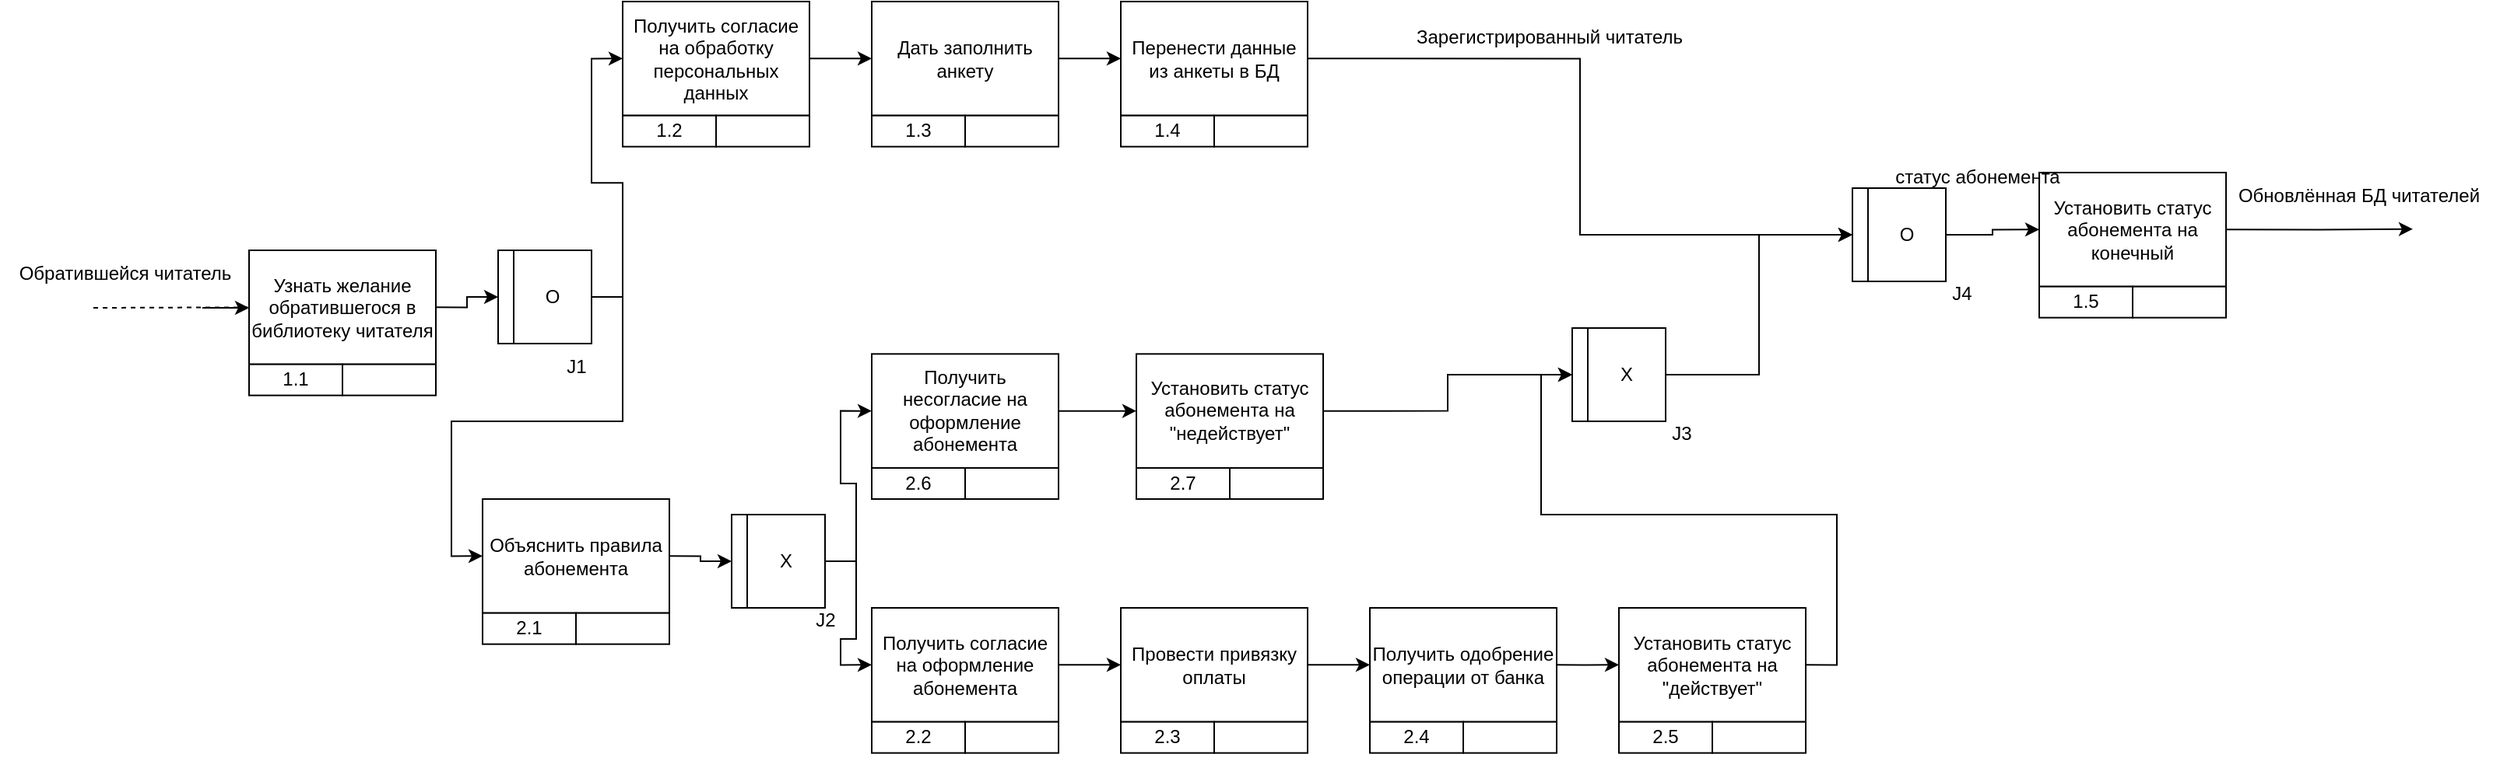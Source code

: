 <mxfile version="26.2.14" pages="3">
  <diagram name="Страница — 1" id="xlvwA93jQoa8K0YEAdi-">
    <mxGraphModel dx="1565" dy="851" grid="1" gridSize="10" guides="1" tooltips="1" connect="1" arrows="1" fold="1" page="1" pageScale="1" pageWidth="827" pageHeight="1169" math="0" shadow="0">
      <root>
        <mxCell id="0" />
        <mxCell id="1" parent="0" />
        <mxCell id="9Vyv9m5DVYpy0caErpfi-8" value="" style="group" parent="1" vertex="1" connectable="0">
          <mxGeometry x="560" y="40" width="120" height="93.33" as="geometry" />
        </mxCell>
        <mxCell id="9Vyv9m5DVYpy0caErpfi-2" value="Дать за&lt;span style=&quot;background-color: initial;&quot;&gt;полнить анкету&lt;/span&gt;" style="rounded=0;whiteSpace=wrap;html=1;" parent="9Vyv9m5DVYpy0caErpfi-8" vertex="1">
          <mxGeometry width="120" height="73.333" as="geometry" />
        </mxCell>
        <mxCell id="9Vyv9m5DVYpy0caErpfi-4" value="1.3" style="rounded=0;whiteSpace=wrap;html=1;" parent="9Vyv9m5DVYpy0caErpfi-8" vertex="1">
          <mxGeometry y="73.33" width="60" height="20" as="geometry" />
        </mxCell>
        <mxCell id="9Vyv9m5DVYpy0caErpfi-5" value="" style="rounded=0;whiteSpace=wrap;html=1;" parent="9Vyv9m5DVYpy0caErpfi-8" vertex="1">
          <mxGeometry x="60" y="73.33" width="60" height="20" as="geometry" />
        </mxCell>
        <mxCell id="9Vyv9m5DVYpy0caErpfi-7" style="edgeStyle=orthogonalEdgeStyle;rounded=0;orthogonalLoop=1;jettySize=auto;html=1;exitX=0.5;exitY=1;exitDx=0;exitDy=0;" parent="9Vyv9m5DVYpy0caErpfi-8" source="9Vyv9m5DVYpy0caErpfi-5" target="9Vyv9m5DVYpy0caErpfi-5" edge="1">
          <mxGeometry relative="1" as="geometry" />
        </mxCell>
        <mxCell id="9Vyv9m5DVYpy0caErpfi-9" value="" style="group" parent="1" vertex="1" connectable="0">
          <mxGeometry x="720" y="40" width="120" height="93.33" as="geometry" />
        </mxCell>
        <mxCell id="9Vyv9m5DVYpy0caErpfi-10" value="Перенести данные из анкеты в БД" style="rounded=0;whiteSpace=wrap;html=1;" parent="9Vyv9m5DVYpy0caErpfi-9" vertex="1">
          <mxGeometry width="120" height="73.333" as="geometry" />
        </mxCell>
        <mxCell id="9Vyv9m5DVYpy0caErpfi-11" value="1.4" style="rounded=0;whiteSpace=wrap;html=1;" parent="9Vyv9m5DVYpy0caErpfi-9" vertex="1">
          <mxGeometry y="73.33" width="60" height="20" as="geometry" />
        </mxCell>
        <mxCell id="9Vyv9m5DVYpy0caErpfi-12" value="" style="rounded=0;whiteSpace=wrap;html=1;" parent="9Vyv9m5DVYpy0caErpfi-9" vertex="1">
          <mxGeometry x="60" y="73.33" width="60" height="20" as="geometry" />
        </mxCell>
        <mxCell id="9Vyv9m5DVYpy0caErpfi-13" style="edgeStyle=orthogonalEdgeStyle;rounded=0;orthogonalLoop=1;jettySize=auto;html=1;exitX=0.5;exitY=1;exitDx=0;exitDy=0;" parent="9Vyv9m5DVYpy0caErpfi-9" source="9Vyv9m5DVYpy0caErpfi-12" target="9Vyv9m5DVYpy0caErpfi-12" edge="1">
          <mxGeometry relative="1" as="geometry" />
        </mxCell>
        <mxCell id="9Vyv9m5DVYpy0caErpfi-14" value="" style="group" parent="1" vertex="1" connectable="0">
          <mxGeometry x="400" y="40" width="120" height="93.33" as="geometry" />
        </mxCell>
        <mxCell id="9Vyv9m5DVYpy0caErpfi-15" value="Получить согласие на обработку персональных данных" style="rounded=0;whiteSpace=wrap;html=1;" parent="9Vyv9m5DVYpy0caErpfi-14" vertex="1">
          <mxGeometry width="120" height="73.333" as="geometry" />
        </mxCell>
        <mxCell id="9Vyv9m5DVYpy0caErpfi-16" value="1.2" style="rounded=0;whiteSpace=wrap;html=1;" parent="9Vyv9m5DVYpy0caErpfi-14" vertex="1">
          <mxGeometry y="73.33" width="60" height="20" as="geometry" />
        </mxCell>
        <mxCell id="9Vyv9m5DVYpy0caErpfi-17" value="" style="rounded=0;whiteSpace=wrap;html=1;" parent="9Vyv9m5DVYpy0caErpfi-14" vertex="1">
          <mxGeometry x="60" y="73.33" width="60" height="20" as="geometry" />
        </mxCell>
        <mxCell id="9Vyv9m5DVYpy0caErpfi-18" style="edgeStyle=orthogonalEdgeStyle;rounded=0;orthogonalLoop=1;jettySize=auto;html=1;exitX=0.5;exitY=1;exitDx=0;exitDy=0;" parent="9Vyv9m5DVYpy0caErpfi-14" source="9Vyv9m5DVYpy0caErpfi-17" target="9Vyv9m5DVYpy0caErpfi-17" edge="1">
          <mxGeometry relative="1" as="geometry" />
        </mxCell>
        <mxCell id="9Vyv9m5DVYpy0caErpfi-19" value="" style="edgeStyle=orthogonalEdgeStyle;rounded=0;orthogonalLoop=1;jettySize=auto;html=1;entryX=0;entryY=0.5;entryDx=0;entryDy=0;" parent="1" source="9Vyv9m5DVYpy0caErpfi-15" target="9Vyv9m5DVYpy0caErpfi-2" edge="1">
          <mxGeometry relative="1" as="geometry" />
        </mxCell>
        <mxCell id="9Vyv9m5DVYpy0caErpfi-21" style="edgeStyle=orthogonalEdgeStyle;rounded=0;orthogonalLoop=1;jettySize=auto;html=1;exitX=1;exitY=0.5;exitDx=0;exitDy=0;entryX=0;entryY=0.5;entryDx=0;entryDy=0;" parent="1" source="9Vyv9m5DVYpy0caErpfi-2" target="9Vyv9m5DVYpy0caErpfi-10" edge="1">
          <mxGeometry relative="1" as="geometry" />
        </mxCell>
        <mxCell id="9Vyv9m5DVYpy0caErpfi-28" value="" style="group" parent="1" vertex="1" connectable="0">
          <mxGeometry x="310" y="360" width="120" height="93.33" as="geometry" />
        </mxCell>
        <mxCell id="9Vyv9m5DVYpy0caErpfi-29" value="Объяснить правила абонемента" style="rounded=0;whiteSpace=wrap;html=1;" parent="9Vyv9m5DVYpy0caErpfi-28" vertex="1">
          <mxGeometry width="120" height="73.333" as="geometry" />
        </mxCell>
        <mxCell id="9Vyv9m5DVYpy0caErpfi-30" value="2.1" style="rounded=0;whiteSpace=wrap;html=1;" parent="9Vyv9m5DVYpy0caErpfi-28" vertex="1">
          <mxGeometry y="73.33" width="60" height="20" as="geometry" />
        </mxCell>
        <mxCell id="9Vyv9m5DVYpy0caErpfi-31" value="" style="rounded=0;whiteSpace=wrap;html=1;" parent="9Vyv9m5DVYpy0caErpfi-28" vertex="1">
          <mxGeometry x="60" y="73.33" width="60" height="20" as="geometry" />
        </mxCell>
        <mxCell id="9Vyv9m5DVYpy0caErpfi-32" style="edgeStyle=orthogonalEdgeStyle;rounded=0;orthogonalLoop=1;jettySize=auto;html=1;exitX=0.5;exitY=1;exitDx=0;exitDy=0;" parent="9Vyv9m5DVYpy0caErpfi-28" source="9Vyv9m5DVYpy0caErpfi-31" target="9Vyv9m5DVYpy0caErpfi-31" edge="1">
          <mxGeometry relative="1" as="geometry" />
        </mxCell>
        <mxCell id="9Vyv9m5DVYpy0caErpfi-34" value="" style="group" parent="1" vertex="1" connectable="0">
          <mxGeometry x="1040" y="430" width="120" height="93.33" as="geometry" />
        </mxCell>
        <mxCell id="9Vyv9m5DVYpy0caErpfi-35" value="Установить статус абонемента на &quot;действует&quot;" style="rounded=0;whiteSpace=wrap;html=1;" parent="9Vyv9m5DVYpy0caErpfi-34" vertex="1">
          <mxGeometry width="120" height="73.333" as="geometry" />
        </mxCell>
        <mxCell id="9Vyv9m5DVYpy0caErpfi-36" value="2.5" style="rounded=0;whiteSpace=wrap;html=1;" parent="9Vyv9m5DVYpy0caErpfi-34" vertex="1">
          <mxGeometry y="73.33" width="60" height="20" as="geometry" />
        </mxCell>
        <mxCell id="9Vyv9m5DVYpy0caErpfi-37" value="" style="rounded=0;whiteSpace=wrap;html=1;" parent="9Vyv9m5DVYpy0caErpfi-34" vertex="1">
          <mxGeometry x="60" y="73.33" width="60" height="20" as="geometry" />
        </mxCell>
        <mxCell id="9Vyv9m5DVYpy0caErpfi-38" style="edgeStyle=orthogonalEdgeStyle;rounded=0;orthogonalLoop=1;jettySize=auto;html=1;exitX=0.5;exitY=1;exitDx=0;exitDy=0;" parent="9Vyv9m5DVYpy0caErpfi-34" source="9Vyv9m5DVYpy0caErpfi-37" target="9Vyv9m5DVYpy0caErpfi-37" edge="1">
          <mxGeometry relative="1" as="geometry" />
        </mxCell>
        <mxCell id="9Vyv9m5DVYpy0caErpfi-39" value="" style="group" parent="1" vertex="1" connectable="0">
          <mxGeometry x="560" y="430" width="120" height="93.33" as="geometry" />
        </mxCell>
        <mxCell id="9Vyv9m5DVYpy0caErpfi-40" value="Получить согласие на оформление абонемента" style="rounded=0;whiteSpace=wrap;html=1;" parent="9Vyv9m5DVYpy0caErpfi-39" vertex="1">
          <mxGeometry width="120" height="73.333" as="geometry" />
        </mxCell>
        <mxCell id="9Vyv9m5DVYpy0caErpfi-41" value="2.2" style="rounded=0;whiteSpace=wrap;html=1;" parent="9Vyv9m5DVYpy0caErpfi-39" vertex="1">
          <mxGeometry y="73.33" width="60" height="20" as="geometry" />
        </mxCell>
        <mxCell id="9Vyv9m5DVYpy0caErpfi-42" value="" style="rounded=0;whiteSpace=wrap;html=1;" parent="9Vyv9m5DVYpy0caErpfi-39" vertex="1">
          <mxGeometry x="60" y="73.33" width="60" height="20" as="geometry" />
        </mxCell>
        <mxCell id="9Vyv9m5DVYpy0caErpfi-43" style="edgeStyle=orthogonalEdgeStyle;rounded=0;orthogonalLoop=1;jettySize=auto;html=1;exitX=0.5;exitY=1;exitDx=0;exitDy=0;" parent="9Vyv9m5DVYpy0caErpfi-39" source="9Vyv9m5DVYpy0caErpfi-42" target="9Vyv9m5DVYpy0caErpfi-42" edge="1">
          <mxGeometry relative="1" as="geometry" />
        </mxCell>
        <mxCell id="9Vyv9m5DVYpy0caErpfi-44" value="" style="group" parent="1" vertex="1" connectable="0">
          <mxGeometry x="720" y="430" width="120" height="93.33" as="geometry" />
        </mxCell>
        <mxCell id="9Vyv9m5DVYpy0caErpfi-45" value="Провести привязку оплаты" style="rounded=0;whiteSpace=wrap;html=1;" parent="9Vyv9m5DVYpy0caErpfi-44" vertex="1">
          <mxGeometry width="120" height="73.333" as="geometry" />
        </mxCell>
        <mxCell id="9Vyv9m5DVYpy0caErpfi-46" value="2.3" style="rounded=0;whiteSpace=wrap;html=1;" parent="9Vyv9m5DVYpy0caErpfi-44" vertex="1">
          <mxGeometry y="73.33" width="60" height="20" as="geometry" />
        </mxCell>
        <mxCell id="9Vyv9m5DVYpy0caErpfi-47" value="" style="rounded=0;whiteSpace=wrap;html=1;" parent="9Vyv9m5DVYpy0caErpfi-44" vertex="1">
          <mxGeometry x="60" y="73.33" width="60" height="20" as="geometry" />
        </mxCell>
        <mxCell id="9Vyv9m5DVYpy0caErpfi-48" style="edgeStyle=orthogonalEdgeStyle;rounded=0;orthogonalLoop=1;jettySize=auto;html=1;exitX=0.5;exitY=1;exitDx=0;exitDy=0;" parent="9Vyv9m5DVYpy0caErpfi-44" source="9Vyv9m5DVYpy0caErpfi-47" target="9Vyv9m5DVYpy0caErpfi-47" edge="1">
          <mxGeometry relative="1" as="geometry" />
        </mxCell>
        <mxCell id="9Vyv9m5DVYpy0caErpfi-49" value="" style="group" parent="1" vertex="1" connectable="0">
          <mxGeometry x="880" y="430" width="120" height="93.33" as="geometry" />
        </mxCell>
        <mxCell id="9Vyv9m5DVYpy0caErpfi-50" value="Получить одобрение операции от банка" style="rounded=0;whiteSpace=wrap;html=1;" parent="9Vyv9m5DVYpy0caErpfi-49" vertex="1">
          <mxGeometry width="120" height="73.333" as="geometry" />
        </mxCell>
        <mxCell id="9Vyv9m5DVYpy0caErpfi-51" value="2.4" style="rounded=0;whiteSpace=wrap;html=1;" parent="9Vyv9m5DVYpy0caErpfi-49" vertex="1">
          <mxGeometry y="73.33" width="60" height="20" as="geometry" />
        </mxCell>
        <mxCell id="9Vyv9m5DVYpy0caErpfi-52" value="" style="rounded=0;whiteSpace=wrap;html=1;" parent="9Vyv9m5DVYpy0caErpfi-49" vertex="1">
          <mxGeometry x="60" y="73.33" width="60" height="20" as="geometry" />
        </mxCell>
        <mxCell id="9Vyv9m5DVYpy0caErpfi-53" style="edgeStyle=orthogonalEdgeStyle;rounded=0;orthogonalLoop=1;jettySize=auto;html=1;exitX=0.5;exitY=1;exitDx=0;exitDy=0;" parent="9Vyv9m5DVYpy0caErpfi-49" source="9Vyv9m5DVYpy0caErpfi-52" target="9Vyv9m5DVYpy0caErpfi-52" edge="1">
          <mxGeometry relative="1" as="geometry" />
        </mxCell>
        <mxCell id="9Vyv9m5DVYpy0caErpfi-55" style="edgeStyle=orthogonalEdgeStyle;rounded=0;orthogonalLoop=1;jettySize=auto;html=1;exitX=1;exitY=0.5;exitDx=0;exitDy=0;entryX=0;entryY=0.5;entryDx=0;entryDy=0;" parent="1" source="9Vyv9m5DVYpy0caErpfi-40" target="9Vyv9m5DVYpy0caErpfi-45" edge="1">
          <mxGeometry relative="1" as="geometry" />
        </mxCell>
        <mxCell id="9Vyv9m5DVYpy0caErpfi-56" style="edgeStyle=orthogonalEdgeStyle;rounded=0;orthogonalLoop=1;jettySize=auto;html=1;exitX=1;exitY=0.5;exitDx=0;exitDy=0;entryX=0;entryY=0.5;entryDx=0;entryDy=0;" parent="1" source="9Vyv9m5DVYpy0caErpfi-45" target="9Vyv9m5DVYpy0caErpfi-50" edge="1">
          <mxGeometry relative="1" as="geometry" />
        </mxCell>
        <mxCell id="9Vyv9m5DVYpy0caErpfi-57" style="edgeStyle=orthogonalEdgeStyle;rounded=0;orthogonalLoop=1;jettySize=auto;html=1;exitX=1;exitY=0.5;exitDx=0;exitDy=0;" parent="1" source="9Vyv9m5DVYpy0caErpfi-50" target="9Vyv9m5DVYpy0caErpfi-35" edge="1">
          <mxGeometry relative="1" as="geometry" />
        </mxCell>
        <mxCell id="9Vyv9m5DVYpy0caErpfi-58" value="" style="group" parent="1" vertex="1" connectable="0">
          <mxGeometry x="730" y="266.67" width="120" height="93.33" as="geometry" />
        </mxCell>
        <mxCell id="9Vyv9m5DVYpy0caErpfi-59" value="Установить статус абонемента на &quot;недействует&quot;" style="rounded=0;whiteSpace=wrap;html=1;" parent="9Vyv9m5DVYpy0caErpfi-58" vertex="1">
          <mxGeometry width="120" height="73.333" as="geometry" />
        </mxCell>
        <mxCell id="9Vyv9m5DVYpy0caErpfi-60" value="2.7" style="rounded=0;whiteSpace=wrap;html=1;" parent="9Vyv9m5DVYpy0caErpfi-58" vertex="1">
          <mxGeometry y="73.33" width="60" height="20" as="geometry" />
        </mxCell>
        <mxCell id="9Vyv9m5DVYpy0caErpfi-61" value="" style="rounded=0;whiteSpace=wrap;html=1;" parent="9Vyv9m5DVYpy0caErpfi-58" vertex="1">
          <mxGeometry x="60" y="73.33" width="60" height="20" as="geometry" />
        </mxCell>
        <mxCell id="9Vyv9m5DVYpy0caErpfi-64" value="" style="group" parent="1" vertex="1" connectable="0">
          <mxGeometry x="1310" y="150" width="120" height="93.33" as="geometry" />
        </mxCell>
        <mxCell id="9Vyv9m5DVYpy0caErpfi-178" style="edgeStyle=orthogonalEdgeStyle;rounded=0;orthogonalLoop=1;jettySize=auto;html=1;exitX=1;exitY=0.5;exitDx=0;exitDy=0;" parent="9Vyv9m5DVYpy0caErpfi-64" source="9Vyv9m5DVYpy0caErpfi-65" edge="1">
          <mxGeometry relative="1" as="geometry">
            <mxPoint x="240" y="36.333" as="targetPoint" />
          </mxGeometry>
        </mxCell>
        <mxCell id="9Vyv9m5DVYpy0caErpfi-65" value="Установить статус абонемента на конечный" style="rounded=0;whiteSpace=wrap;html=1;" parent="9Vyv9m5DVYpy0caErpfi-64" vertex="1">
          <mxGeometry width="120" height="73.333" as="geometry" />
        </mxCell>
        <mxCell id="9Vyv9m5DVYpy0caErpfi-66" value="1.5" style="rounded=0;whiteSpace=wrap;html=1;" parent="9Vyv9m5DVYpy0caErpfi-64" vertex="1">
          <mxGeometry y="73.33" width="60" height="20" as="geometry" />
        </mxCell>
        <mxCell id="9Vyv9m5DVYpy0caErpfi-67" value="" style="rounded=0;whiteSpace=wrap;html=1;" parent="9Vyv9m5DVYpy0caErpfi-64" vertex="1">
          <mxGeometry x="60" y="73.33" width="60" height="20" as="geometry" />
        </mxCell>
        <mxCell id="9Vyv9m5DVYpy0caErpfi-68" style="edgeStyle=orthogonalEdgeStyle;rounded=0;orthogonalLoop=1;jettySize=auto;html=1;exitX=0.5;exitY=1;exitDx=0;exitDy=0;" parent="9Vyv9m5DVYpy0caErpfi-64" source="9Vyv9m5DVYpy0caErpfi-67" target="9Vyv9m5DVYpy0caErpfi-67" edge="1">
          <mxGeometry relative="1" as="geometry" />
        </mxCell>
        <mxCell id="9Vyv9m5DVYpy0caErpfi-69" value="" style="group" parent="1" vertex="1" connectable="0">
          <mxGeometry x="560" y="266.67" width="120" height="93.33" as="geometry" />
        </mxCell>
        <mxCell id="9Vyv9m5DVYpy0caErpfi-70" value="Получить несогласие на оформление абонемента" style="rounded=0;whiteSpace=wrap;html=1;" parent="9Vyv9m5DVYpy0caErpfi-69" vertex="1">
          <mxGeometry width="120" height="73.333" as="geometry" />
        </mxCell>
        <mxCell id="9Vyv9m5DVYpy0caErpfi-71" value="2.6" style="rounded=0;whiteSpace=wrap;html=1;" parent="9Vyv9m5DVYpy0caErpfi-69" vertex="1">
          <mxGeometry y="73.33" width="60" height="20" as="geometry" />
        </mxCell>
        <mxCell id="9Vyv9m5DVYpy0caErpfi-72" value="" style="rounded=0;whiteSpace=wrap;html=1;" parent="9Vyv9m5DVYpy0caErpfi-69" vertex="1">
          <mxGeometry x="60" y="73.33" width="60" height="20" as="geometry" />
        </mxCell>
        <mxCell id="9Vyv9m5DVYpy0caErpfi-73" style="edgeStyle=orthogonalEdgeStyle;rounded=0;orthogonalLoop=1;jettySize=auto;html=1;exitX=0.5;exitY=1;exitDx=0;exitDy=0;" parent="9Vyv9m5DVYpy0caErpfi-69" source="9Vyv9m5DVYpy0caErpfi-72" target="9Vyv9m5DVYpy0caErpfi-72" edge="1">
          <mxGeometry relative="1" as="geometry" />
        </mxCell>
        <mxCell id="9Vyv9m5DVYpy0caErpfi-77" style="edgeStyle=orthogonalEdgeStyle;rounded=0;orthogonalLoop=1;jettySize=auto;html=1;" parent="1" source="9Vyv9m5DVYpy0caErpfi-70" target="9Vyv9m5DVYpy0caErpfi-59" edge="1">
          <mxGeometry relative="1" as="geometry" />
        </mxCell>
        <mxCell id="9Vyv9m5DVYpy0caErpfi-81" style="edgeStyle=orthogonalEdgeStyle;rounded=0;orthogonalLoop=1;jettySize=auto;html=1;exitX=1;exitY=0.5;exitDx=0;exitDy=0;entryX=0;entryY=0.5;entryDx=0;entryDy=0;" parent="1" source="9Vyv9m5DVYpy0caErpfi-10" target="9Vyv9m5DVYpy0caErpfi-79" edge="1">
          <mxGeometry relative="1" as="geometry" />
        </mxCell>
        <mxCell id="9Vyv9m5DVYpy0caErpfi-83" style="edgeStyle=orthogonalEdgeStyle;rounded=0;orthogonalLoop=1;jettySize=auto;html=1;exitX=1;exitY=0.5;exitDx=0;exitDy=0;entryX=0;entryY=0.5;entryDx=0;entryDy=0;" parent="1" source="9Vyv9m5DVYpy0caErpfi-78" target="9Vyv9m5DVYpy0caErpfi-65" edge="1">
          <mxGeometry relative="1" as="geometry" />
        </mxCell>
        <mxCell id="9Vyv9m5DVYpy0caErpfi-84" value="" style="group" parent="1" vertex="1" connectable="0">
          <mxGeometry x="160" y="200" width="120" height="93.33" as="geometry" />
        </mxCell>
        <mxCell id="9Vyv9m5DVYpy0caErpfi-85" value="Узнать желание обратившегося в библиотеку читателя" style="rounded=0;whiteSpace=wrap;html=1;" parent="9Vyv9m5DVYpy0caErpfi-84" vertex="1">
          <mxGeometry width="120" height="73.333" as="geometry" />
        </mxCell>
        <mxCell id="9Vyv9m5DVYpy0caErpfi-86" value="1.1" style="rounded=0;whiteSpace=wrap;html=1;" parent="9Vyv9m5DVYpy0caErpfi-84" vertex="1">
          <mxGeometry y="73.33" width="60" height="20" as="geometry" />
        </mxCell>
        <mxCell id="9Vyv9m5DVYpy0caErpfi-87" value="" style="rounded=0;whiteSpace=wrap;html=1;" parent="9Vyv9m5DVYpy0caErpfi-84" vertex="1">
          <mxGeometry x="60" y="73.33" width="60" height="20" as="geometry" />
        </mxCell>
        <mxCell id="9Vyv9m5DVYpy0caErpfi-88" style="edgeStyle=orthogonalEdgeStyle;rounded=0;orthogonalLoop=1;jettySize=auto;html=1;exitX=0.5;exitY=1;exitDx=0;exitDy=0;" parent="9Vyv9m5DVYpy0caErpfi-84" source="9Vyv9m5DVYpy0caErpfi-87" target="9Vyv9m5DVYpy0caErpfi-87" edge="1">
          <mxGeometry relative="1" as="geometry" />
        </mxCell>
        <mxCell id="9Vyv9m5DVYpy0caErpfi-95" style="edgeStyle=orthogonalEdgeStyle;rounded=0;orthogonalLoop=1;jettySize=auto;html=1;exitX=1;exitY=0.5;exitDx=0;exitDy=0;entryX=0;entryY=0.5;entryDx=0;entryDy=0;" parent="1" source="9Vyv9m5DVYpy0caErpfi-85" target="9Vyv9m5DVYpy0caErpfi-92" edge="1">
          <mxGeometry relative="1" as="geometry" />
        </mxCell>
        <mxCell id="9Vyv9m5DVYpy0caErpfi-96" style="edgeStyle=orthogonalEdgeStyle;rounded=0;orthogonalLoop=1;jettySize=auto;html=1;exitX=1;exitY=0.5;exitDx=0;exitDy=0;entryX=0;entryY=0.5;entryDx=0;entryDy=0;" parent="1" source="9Vyv9m5DVYpy0caErpfi-91" target="9Vyv9m5DVYpy0caErpfi-15" edge="1">
          <mxGeometry relative="1" as="geometry" />
        </mxCell>
        <mxCell id="9Vyv9m5DVYpy0caErpfi-97" style="edgeStyle=orthogonalEdgeStyle;rounded=0;orthogonalLoop=1;jettySize=auto;html=1;exitX=1;exitY=0.5;exitDx=0;exitDy=0;entryX=0;entryY=0.5;entryDx=0;entryDy=0;" parent="1" source="9Vyv9m5DVYpy0caErpfi-91" target="9Vyv9m5DVYpy0caErpfi-29" edge="1">
          <mxGeometry relative="1" as="geometry" />
        </mxCell>
        <mxCell id="9Vyv9m5DVYpy0caErpfi-100" value="" style="group" parent="1" vertex="1" connectable="0">
          <mxGeometry x="320" y="200" width="80" height="90" as="geometry" />
        </mxCell>
        <mxCell id="9Vyv9m5DVYpy0caErpfi-90" value="" style="group" parent="9Vyv9m5DVYpy0caErpfi-100" vertex="1" connectable="0">
          <mxGeometry width="60" height="60" as="geometry" />
        </mxCell>
        <mxCell id="9Vyv9m5DVYpy0caErpfi-91" value="О" style="rounded=0;whiteSpace=wrap;html=1;" parent="9Vyv9m5DVYpy0caErpfi-90" vertex="1">
          <mxGeometry x="10" width="50" height="60" as="geometry" />
        </mxCell>
        <mxCell id="9Vyv9m5DVYpy0caErpfi-92" value="" style="rounded=0;whiteSpace=wrap;html=1;" parent="9Vyv9m5DVYpy0caErpfi-90" vertex="1">
          <mxGeometry width="10" height="60" as="geometry" />
        </mxCell>
        <mxCell id="9Vyv9m5DVYpy0caErpfi-98" value="J1" style="text;html=1;align=center;verticalAlign=middle;resizable=0;points=[];autosize=1;strokeColor=none;fillColor=none;" parent="9Vyv9m5DVYpy0caErpfi-100" vertex="1">
          <mxGeometry x="30" y="60" width="40" height="30" as="geometry" />
        </mxCell>
        <mxCell id="9Vyv9m5DVYpy0caErpfi-101" value="" style="group" parent="1" vertex="1" connectable="0">
          <mxGeometry x="1190" y="160" width="90" height="83.33" as="geometry" />
        </mxCell>
        <mxCell id="9Vyv9m5DVYpy0caErpfi-80" value="" style="group" parent="9Vyv9m5DVYpy0caErpfi-101" vertex="1" connectable="0">
          <mxGeometry width="60" height="60" as="geometry" />
        </mxCell>
        <mxCell id="9Vyv9m5DVYpy0caErpfi-78" value="О" style="rounded=0;whiteSpace=wrap;html=1;" parent="9Vyv9m5DVYpy0caErpfi-80" vertex="1">
          <mxGeometry x="10" width="50" height="60" as="geometry" />
        </mxCell>
        <mxCell id="9Vyv9m5DVYpy0caErpfi-79" value="" style="rounded=0;whiteSpace=wrap;html=1;" parent="9Vyv9m5DVYpy0caErpfi-80" vertex="1">
          <mxGeometry width="10" height="60" as="geometry" />
        </mxCell>
        <mxCell id="9Vyv9m5DVYpy0caErpfi-99" value="J4" style="text;html=1;align=center;verticalAlign=middle;resizable=0;points=[];autosize=1;strokeColor=none;fillColor=none;" parent="9Vyv9m5DVYpy0caErpfi-101" vertex="1">
          <mxGeometry x="50" y="53.33" width="40" height="30" as="geometry" />
        </mxCell>
        <mxCell id="9Vyv9m5DVYpy0caErpfi-105" value="" style="group" parent="1" vertex="1" connectable="0">
          <mxGeometry x="1010" y="250" width="90" height="83.33" as="geometry" />
        </mxCell>
        <mxCell id="9Vyv9m5DVYpy0caErpfi-106" value="" style="group" parent="9Vyv9m5DVYpy0caErpfi-105" vertex="1" connectable="0">
          <mxGeometry width="60" height="60" as="geometry" />
        </mxCell>
        <mxCell id="9Vyv9m5DVYpy0caErpfi-107" value="X" style="rounded=0;whiteSpace=wrap;html=1;" parent="9Vyv9m5DVYpy0caErpfi-106" vertex="1">
          <mxGeometry x="10" width="50" height="60" as="geometry" />
        </mxCell>
        <mxCell id="9Vyv9m5DVYpy0caErpfi-108" value="" style="rounded=0;whiteSpace=wrap;html=1;" parent="9Vyv9m5DVYpy0caErpfi-106" vertex="1">
          <mxGeometry width="10" height="60" as="geometry" />
        </mxCell>
        <mxCell id="9Vyv9m5DVYpy0caErpfi-109" value="J3" style="text;html=1;align=center;verticalAlign=middle;resizable=0;points=[];autosize=1;strokeColor=none;fillColor=none;" parent="9Vyv9m5DVYpy0caErpfi-105" vertex="1">
          <mxGeometry x="50" y="53.33" width="40" height="30" as="geometry" />
        </mxCell>
        <mxCell id="9Vyv9m5DVYpy0caErpfi-110" style="edgeStyle=orthogonalEdgeStyle;rounded=0;orthogonalLoop=1;jettySize=auto;html=1;exitX=1;exitY=0.5;exitDx=0;exitDy=0;entryX=0;entryY=0.5;entryDx=0;entryDy=0;" parent="1" source="9Vyv9m5DVYpy0caErpfi-107" target="9Vyv9m5DVYpy0caErpfi-79" edge="1">
          <mxGeometry relative="1" as="geometry" />
        </mxCell>
        <mxCell id="9Vyv9m5DVYpy0caErpfi-111" style="edgeStyle=orthogonalEdgeStyle;rounded=0;orthogonalLoop=1;jettySize=auto;html=1;exitX=1;exitY=0.5;exitDx=0;exitDy=0;entryX=0;entryY=0.5;entryDx=0;entryDy=0;" parent="1" source="9Vyv9m5DVYpy0caErpfi-59" target="9Vyv9m5DVYpy0caErpfi-108" edge="1">
          <mxGeometry relative="1" as="geometry" />
        </mxCell>
        <mxCell id="9Vyv9m5DVYpy0caErpfi-112" style="edgeStyle=orthogonalEdgeStyle;rounded=0;orthogonalLoop=1;jettySize=auto;html=1;exitX=1;exitY=0.5;exitDx=0;exitDy=0;entryX=0;entryY=0.5;entryDx=0;entryDy=0;" parent="1" source="9Vyv9m5DVYpy0caErpfi-35" target="9Vyv9m5DVYpy0caErpfi-108" edge="1">
          <mxGeometry relative="1" as="geometry" />
        </mxCell>
        <mxCell id="9Vyv9m5DVYpy0caErpfi-132" value="" style="group" parent="1" vertex="1" connectable="0">
          <mxGeometry x="60" y="237" width="100" as="geometry" />
        </mxCell>
        <mxCell id="9Vyv9m5DVYpy0caErpfi-130" value="" style="endArrow=none;dashed=1;html=1;rounded=0;entryX=0;entryY=0.5;entryDx=0;entryDy=0;" parent="9Vyv9m5DVYpy0caErpfi-132" target="9Vyv9m5DVYpy0caErpfi-85" edge="1">
          <mxGeometry width="50" height="50" relative="1" as="geometry">
            <mxPoint as="sourcePoint" />
            <mxPoint x="20" y="-20.33" as="targetPoint" />
          </mxGeometry>
        </mxCell>
        <mxCell id="9Vyv9m5DVYpy0caErpfi-131" value="" style="endArrow=classic;html=1;rounded=0;" parent="9Vyv9m5DVYpy0caErpfi-132" edge="1">
          <mxGeometry width="50" height="50" relative="1" as="geometry">
            <mxPoint x="70" as="sourcePoint" />
            <mxPoint x="100" as="targetPoint" />
          </mxGeometry>
        </mxCell>
        <mxCell id="9Vyv9m5DVYpy0caErpfi-180" value="Обновлённая БД читателей" style="text;html=1;align=center;verticalAlign=middle;resizable=0;points=[];autosize=1;strokeColor=none;fillColor=none;" parent="1" vertex="1">
          <mxGeometry x="1425" y="150" width="180" height="30" as="geometry" />
        </mxCell>
        <mxCell id="9Vyv9m5DVYpy0caErpfi-197" value="Обратившейся читатель" style="text;html=1;align=center;verticalAlign=middle;resizable=0;points=[];autosize=1;strokeColor=none;fillColor=none;" parent="1" vertex="1">
          <mxGeometry y="200" width="160" height="30" as="geometry" />
        </mxCell>
        <mxCell id="9Vyv9m5DVYpy0caErpfi-221" value="" style="group" parent="1" vertex="1" connectable="0">
          <mxGeometry x="500" y="370" width="90" height="83.33" as="geometry" />
        </mxCell>
        <mxCell id="9Vyv9m5DVYpy0caErpfi-222" value="" style="group" parent="9Vyv9m5DVYpy0caErpfi-221" vertex="1" connectable="0">
          <mxGeometry width="60" height="60" as="geometry" />
        </mxCell>
        <mxCell id="9Vyv9m5DVYpy0caErpfi-223" value="X" style="rounded=0;whiteSpace=wrap;html=1;" parent="9Vyv9m5DVYpy0caErpfi-222" vertex="1">
          <mxGeometry x="-20" width="50" height="60" as="geometry" />
        </mxCell>
        <mxCell id="9Vyv9m5DVYpy0caErpfi-224" value="" style="rounded=0;whiteSpace=wrap;html=1;" parent="9Vyv9m5DVYpy0caErpfi-222" vertex="1">
          <mxGeometry x="-30" width="10" height="60" as="geometry" />
        </mxCell>
        <mxCell id="9Vyv9m5DVYpy0caErpfi-225" value="J2" style="text;html=1;align=center;verticalAlign=middle;resizable=0;points=[];autosize=1;strokeColor=none;fillColor=none;" parent="9Vyv9m5DVYpy0caErpfi-221" vertex="1">
          <mxGeometry x="10" y="53.33" width="40" height="30" as="geometry" />
        </mxCell>
        <mxCell id="9Vyv9m5DVYpy0caErpfi-261" value="Зарегистрированный читатель" style="text;html=1;align=center;verticalAlign=middle;resizable=0;points=[];autosize=1;strokeColor=none;fillColor=none;" parent="1" vertex="1">
          <mxGeometry x="900" y="48" width="190" height="30" as="geometry" />
        </mxCell>
        <mxCell id="9Vyv9m5DVYpy0caErpfi-226" style="edgeStyle=orthogonalEdgeStyle;rounded=0;orthogonalLoop=1;jettySize=auto;html=1;exitX=1;exitY=0.5;exitDx=0;exitDy=0;entryX=0;entryY=0.5;entryDx=0;entryDy=0;" parent="1" source="9Vyv9m5DVYpy0caErpfi-29" target="9Vyv9m5DVYpy0caErpfi-224" edge="1">
          <mxGeometry relative="1" as="geometry" />
        </mxCell>
        <mxCell id="9Vyv9m5DVYpy0caErpfi-227" style="edgeStyle=orthogonalEdgeStyle;rounded=0;orthogonalLoop=1;jettySize=auto;html=1;exitX=1;exitY=0.5;exitDx=0;exitDy=0;entryX=0;entryY=0.5;entryDx=0;entryDy=0;" parent="1" source="9Vyv9m5DVYpy0caErpfi-223" target="9Vyv9m5DVYpy0caErpfi-70" edge="1">
          <mxGeometry relative="1" as="geometry" />
        </mxCell>
        <mxCell id="9Vyv9m5DVYpy0caErpfi-228" style="edgeStyle=orthogonalEdgeStyle;rounded=0;orthogonalLoop=1;jettySize=auto;html=1;exitX=1;exitY=0.5;exitDx=0;exitDy=0;entryX=0;entryY=0.5;entryDx=0;entryDy=0;" parent="1" source="9Vyv9m5DVYpy0caErpfi-223" target="9Vyv9m5DVYpy0caErpfi-40" edge="1">
          <mxGeometry relative="1" as="geometry" />
        </mxCell>
        <mxCell id="9Vyv9m5DVYpy0caErpfi-265" value="статус абонемента" style="text;html=1;align=center;verticalAlign=middle;resizable=0;points=[];autosize=1;strokeColor=none;fillColor=none;" parent="1" vertex="1">
          <mxGeometry x="1205" y="138" width="130" height="30" as="geometry" />
        </mxCell>
      </root>
    </mxGraphModel>
  </diagram>
  <diagram id="xmUBl6prEAuLxAu802dz" name="Страница — 3">
    <mxGraphModel grid="1" page="1" gridSize="10" guides="1" tooltips="1" connect="1" arrows="1" fold="1" pageScale="1" pageWidth="827" pageHeight="1169" math="0" shadow="0">
      <root>
        <mxCell id="0" />
        <mxCell id="1" parent="0" />
        <mxCell id="cofgAdwbDOYvBbSxz_50-1" value="" style="group" connectable="0" vertex="1" parent="1">
          <mxGeometry x="-640" y="270" width="120" height="93.33" as="geometry" />
        </mxCell>
        <mxCell id="cofgAdwbDOYvBbSxz_50-2" value="Принять поступление книг" style="rounded=0;whiteSpace=wrap;html=1;" vertex="1" parent="cofgAdwbDOYvBbSxz_50-1">
          <mxGeometry width="120" height="73.333" as="geometry" />
        </mxCell>
        <mxCell id="cofgAdwbDOYvBbSxz_50-3" value="1.1" style="rounded=0;whiteSpace=wrap;html=1;" vertex="1" parent="cofgAdwbDOYvBbSxz_50-1">
          <mxGeometry y="73.33" width="60" height="20" as="geometry" />
        </mxCell>
        <mxCell id="cofgAdwbDOYvBbSxz_50-4" value="" style="rounded=0;whiteSpace=wrap;html=1;" vertex="1" parent="cofgAdwbDOYvBbSxz_50-1">
          <mxGeometry x="60" y="73.33" width="60" height="20" as="geometry" />
        </mxCell>
        <mxCell id="cofgAdwbDOYvBbSxz_50-5" style="edgeStyle=orthogonalEdgeStyle;rounded=0;orthogonalLoop=1;jettySize=auto;html=1;exitX=0.5;exitY=1;exitDx=0;exitDy=0;" edge="1" parent="cofgAdwbDOYvBbSxz_50-1" source="cofgAdwbDOYvBbSxz_50-4" target="cofgAdwbDOYvBbSxz_50-4">
          <mxGeometry relative="1" as="geometry" />
        </mxCell>
        <mxCell id="cofgAdwbDOYvBbSxz_50-6" value="" style="group" connectable="0" vertex="1" parent="1">
          <mxGeometry x="-470" y="270" width="120" height="93.33" as="geometry" />
        </mxCell>
        <mxCell id="cofgAdwbDOYvBbSxz_50-7" value="Рассортировать на полностью новые издания и новые издания старых книг" style="rounded=0;whiteSpace=wrap;html=1;" vertex="1" parent="cofgAdwbDOYvBbSxz_50-6">
          <mxGeometry width="120" height="73.333" as="geometry" />
        </mxCell>
        <mxCell id="cofgAdwbDOYvBbSxz_50-8" value="1.2" style="rounded=0;whiteSpace=wrap;html=1;" vertex="1" parent="cofgAdwbDOYvBbSxz_50-6">
          <mxGeometry y="73.33" width="60" height="20" as="geometry" />
        </mxCell>
        <mxCell id="cofgAdwbDOYvBbSxz_50-9" value="" style="rounded=0;whiteSpace=wrap;html=1;" vertex="1" parent="cofgAdwbDOYvBbSxz_50-6">
          <mxGeometry x="60" y="73.33" width="60" height="20" as="geometry" />
        </mxCell>
        <mxCell id="cofgAdwbDOYvBbSxz_50-10" style="edgeStyle=orthogonalEdgeStyle;rounded=0;orthogonalLoop=1;jettySize=auto;html=1;exitX=0.5;exitY=1;exitDx=0;exitDy=0;" edge="1" parent="cofgAdwbDOYvBbSxz_50-6" source="cofgAdwbDOYvBbSxz_50-9" target="cofgAdwbDOYvBbSxz_50-9">
          <mxGeometry relative="1" as="geometry" />
        </mxCell>
        <mxCell id="cofgAdwbDOYvBbSxz_50-11" style="edgeStyle=orthogonalEdgeStyle;rounded=0;orthogonalLoop=1;jettySize=auto;html=1;exitX=1;exitY=0.5;exitDx=0;exitDy=0;entryX=0;entryY=0.5;entryDx=0;entryDy=0;" edge="1" parent="1" source="cofgAdwbDOYvBbSxz_50-2" target="cofgAdwbDOYvBbSxz_50-7">
          <mxGeometry relative="1" as="geometry" />
        </mxCell>
        <mxCell id="cofgAdwbDOYvBbSxz_50-12" value="" style="group" connectable="0" vertex="1" parent="1">
          <mxGeometry x="-220" y="150" width="120" height="93.33" as="geometry" />
        </mxCell>
        <mxCell id="cofgAdwbDOYvBbSxz_50-13" value="Добавить новые издания в БД" style="rounded=0;whiteSpace=wrap;html=1;" vertex="1" parent="cofgAdwbDOYvBbSxz_50-12">
          <mxGeometry width="120" height="73.333" as="geometry" />
        </mxCell>
        <mxCell id="cofgAdwbDOYvBbSxz_50-14" value="1.3" style="rounded=0;whiteSpace=wrap;html=1;" vertex="1" parent="cofgAdwbDOYvBbSxz_50-12">
          <mxGeometry y="73.33" width="60" height="20" as="geometry" />
        </mxCell>
        <mxCell id="cofgAdwbDOYvBbSxz_50-15" value="" style="rounded=0;whiteSpace=wrap;html=1;" vertex="1" parent="cofgAdwbDOYvBbSxz_50-12">
          <mxGeometry x="60" y="73.33" width="60" height="20" as="geometry" />
        </mxCell>
        <mxCell id="cofgAdwbDOYvBbSxz_50-16" style="edgeStyle=orthogonalEdgeStyle;rounded=0;orthogonalLoop=1;jettySize=auto;html=1;exitX=0.5;exitY=1;exitDx=0;exitDy=0;" edge="1" parent="cofgAdwbDOYvBbSxz_50-12" source="cofgAdwbDOYvBbSxz_50-15" target="cofgAdwbDOYvBbSxz_50-15">
          <mxGeometry relative="1" as="geometry" />
        </mxCell>
        <mxCell id="cofgAdwbDOYvBbSxz_50-17" value="" style="group" connectable="0" vertex="1" parent="1">
          <mxGeometry x="-220" y="340" width="120" height="93.33" as="geometry" />
        </mxCell>
        <mxCell id="cofgAdwbDOYvBbSxz_50-18" value="Заменить устаревшие издания на обновленные" style="rounded=0;whiteSpace=wrap;html=1;" vertex="1" parent="cofgAdwbDOYvBbSxz_50-17">
          <mxGeometry width="120" height="73.333" as="geometry" />
        </mxCell>
        <mxCell id="cofgAdwbDOYvBbSxz_50-19" value="1.4" style="rounded=0;whiteSpace=wrap;html=1;" vertex="1" parent="cofgAdwbDOYvBbSxz_50-17">
          <mxGeometry y="73.33" width="60" height="20" as="geometry" />
        </mxCell>
        <mxCell id="cofgAdwbDOYvBbSxz_50-20" value="" style="rounded=0;whiteSpace=wrap;html=1;" vertex="1" parent="cofgAdwbDOYvBbSxz_50-17">
          <mxGeometry x="60" y="73.33" width="60" height="20" as="geometry" />
        </mxCell>
        <mxCell id="cofgAdwbDOYvBbSxz_50-21" style="edgeStyle=orthogonalEdgeStyle;rounded=0;orthogonalLoop=1;jettySize=auto;html=1;exitX=0.5;exitY=1;exitDx=0;exitDy=0;" edge="1" parent="cofgAdwbDOYvBbSxz_50-17" source="cofgAdwbDOYvBbSxz_50-20" target="cofgAdwbDOYvBbSxz_50-20">
          <mxGeometry relative="1" as="geometry" />
        </mxCell>
        <mxCell id="cofgAdwbDOYvBbSxz_50-22" value="" style="group" connectable="0" vertex="1" parent="1">
          <mxGeometry x="80" y="265" width="120" height="93.33" as="geometry" />
        </mxCell>
        <mxCell id="cofgAdwbDOYvBbSxz_50-23" style="edgeStyle=orthogonalEdgeStyle;rounded=0;orthogonalLoop=1;jettySize=auto;html=1;exitX=1;exitY=0.5;exitDx=0;exitDy=0;" edge="1" parent="cofgAdwbDOYvBbSxz_50-22" source="cofgAdwbDOYvBbSxz_50-24">
          <mxGeometry relative="1" as="geometry">
            <mxPoint x="230" y="36.667" as="targetPoint" />
          </mxGeometry>
        </mxCell>
        <mxCell id="cofgAdwbDOYvBbSxz_50-24" value="Обновить БД" style="rounded=0;whiteSpace=wrap;html=1;" vertex="1" parent="cofgAdwbDOYvBbSxz_50-22">
          <mxGeometry width="120" height="73.333" as="geometry" />
        </mxCell>
        <mxCell id="cofgAdwbDOYvBbSxz_50-25" value="1.5" style="rounded=0;whiteSpace=wrap;html=1;" vertex="1" parent="cofgAdwbDOYvBbSxz_50-22">
          <mxGeometry y="73.33" width="60" height="20" as="geometry" />
        </mxCell>
        <mxCell id="cofgAdwbDOYvBbSxz_50-26" value="" style="rounded=0;whiteSpace=wrap;html=1;" vertex="1" parent="cofgAdwbDOYvBbSxz_50-22">
          <mxGeometry x="60" y="73.33" width="60" height="20" as="geometry" />
        </mxCell>
        <mxCell id="cofgAdwbDOYvBbSxz_50-27" style="edgeStyle=orthogonalEdgeStyle;rounded=0;orthogonalLoop=1;jettySize=auto;html=1;exitX=0.5;exitY=1;exitDx=0;exitDy=0;" edge="1" parent="cofgAdwbDOYvBbSxz_50-22" source="cofgAdwbDOYvBbSxz_50-26" target="cofgAdwbDOYvBbSxz_50-26">
          <mxGeometry relative="1" as="geometry" />
        </mxCell>
        <mxCell id="cofgAdwbDOYvBbSxz_50-28" value="" style="group" connectable="0" vertex="1" parent="1">
          <mxGeometry x="-40" y="270" width="90" height="83.33" as="geometry" />
        </mxCell>
        <mxCell id="cofgAdwbDOYvBbSxz_50-29" value="" style="group" connectable="0" vertex="1" parent="cofgAdwbDOYvBbSxz_50-28">
          <mxGeometry width="60" height="60" as="geometry" />
        </mxCell>
        <mxCell id="cofgAdwbDOYvBbSxz_50-30" value="&amp;amp;" style="rounded=0;whiteSpace=wrap;html=1;" vertex="1" parent="cofgAdwbDOYvBbSxz_50-29">
          <mxGeometry x="10" width="50" height="60" as="geometry" />
        </mxCell>
        <mxCell id="cofgAdwbDOYvBbSxz_50-31" value="" style="rounded=0;whiteSpace=wrap;html=1;" vertex="1" parent="cofgAdwbDOYvBbSxz_50-29">
          <mxGeometry width="10" height="60" as="geometry" />
        </mxCell>
        <mxCell id="cofgAdwbDOYvBbSxz_50-32" value="J2" style="text;html=1;align=center;verticalAlign=middle;resizable=0;points=[];autosize=1;strokeColor=none;fillColor=none;" vertex="1" parent="cofgAdwbDOYvBbSxz_50-28">
          <mxGeometry x="50" y="53.33" width="40" height="30" as="geometry" />
        </mxCell>
        <mxCell id="cofgAdwbDOYvBbSxz_50-33" style="edgeStyle=orthogonalEdgeStyle;rounded=0;orthogonalLoop=1;jettySize=auto;html=1;exitX=1;exitY=0.5;exitDx=0;exitDy=0;entryX=0;entryY=0.5;entryDx=0;entryDy=0;" edge="1" parent="1" source="cofgAdwbDOYvBbSxz_50-13" target="cofgAdwbDOYvBbSxz_50-31">
          <mxGeometry relative="1" as="geometry" />
        </mxCell>
        <mxCell id="cofgAdwbDOYvBbSxz_50-34" style="edgeStyle=orthogonalEdgeStyle;rounded=0;orthogonalLoop=1;jettySize=auto;html=1;exitX=1;exitY=0.5;exitDx=0;exitDy=0;entryX=0;entryY=0.5;entryDx=0;entryDy=0;" edge="1" parent="1" source="cofgAdwbDOYvBbSxz_50-18" target="cofgAdwbDOYvBbSxz_50-31">
          <mxGeometry relative="1" as="geometry" />
        </mxCell>
        <mxCell id="cofgAdwbDOYvBbSxz_50-35" style="edgeStyle=orthogonalEdgeStyle;rounded=0;orthogonalLoop=1;jettySize=auto;html=1;exitX=1;exitY=0.5;exitDx=0;exitDy=0;entryX=0;entryY=0.5;entryDx=0;entryDy=0;" edge="1" parent="1" source="cofgAdwbDOYvBbSxz_50-30" target="cofgAdwbDOYvBbSxz_50-24">
          <mxGeometry relative="1" as="geometry" />
        </mxCell>
        <mxCell id="cofgAdwbDOYvBbSxz_50-36" value="" style="group" connectable="0" vertex="1" parent="1">
          <mxGeometry x="-700" y="311.66" width="60" as="geometry" />
        </mxCell>
        <mxCell id="cofgAdwbDOYvBbSxz_50-37" value="" style="endArrow=none;dashed=1;html=1;rounded=0;" edge="1" parent="cofgAdwbDOYvBbSxz_50-36">
          <mxGeometry width="50" height="50" relative="1" as="geometry">
            <mxPoint as="sourcePoint" />
            <mxPoint x="60" as="targetPoint" />
          </mxGeometry>
        </mxCell>
        <mxCell id="cofgAdwbDOYvBbSxz_50-38" value="" style="endArrow=classic;html=1;rounded=0;" edge="1" parent="cofgAdwbDOYvBbSxz_50-36">
          <mxGeometry width="50" height="50" relative="1" as="geometry">
            <mxPoint x="40" as="sourcePoint" />
            <mxPoint x="60" as="targetPoint" />
          </mxGeometry>
        </mxCell>
        <mxCell id="cofgAdwbDOYvBbSxz_50-39" value="Обновлённая БД книг" style="text;html=1;align=center;verticalAlign=middle;resizable=0;points=[];autosize=1;strokeColor=none;fillColor=none;" vertex="1" parent="1">
          <mxGeometry x="205" y="258" width="140" height="30" as="geometry" />
        </mxCell>
        <mxCell id="cofgAdwbDOYvBbSxz_50-40" value="Поступление книг" style="text;html=1;align=center;verticalAlign=middle;resizable=0;points=[];autosize=1;strokeColor=none;fillColor=none;" vertex="1" parent="1">
          <mxGeometry x="-760" y="280" width="120" height="30" as="geometry" />
        </mxCell>
        <mxCell id="cofgAdwbDOYvBbSxz_50-41" value="" style="group" connectable="0" vertex="1" parent="1">
          <mxGeometry x="-310" y="275" width="90" height="83.33" as="geometry" />
        </mxCell>
        <mxCell id="cofgAdwbDOYvBbSxz_50-42" value="" style="group" connectable="0" vertex="1" parent="cofgAdwbDOYvBbSxz_50-41">
          <mxGeometry width="60" height="60" as="geometry" />
        </mxCell>
        <mxCell id="cofgAdwbDOYvBbSxz_50-43" value="О" style="rounded=0;whiteSpace=wrap;html=1;" vertex="1" parent="cofgAdwbDOYvBbSxz_50-42">
          <mxGeometry x="10" width="50" height="60" as="geometry" />
        </mxCell>
        <mxCell id="cofgAdwbDOYvBbSxz_50-44" value="" style="rounded=0;whiteSpace=wrap;html=1;" vertex="1" parent="cofgAdwbDOYvBbSxz_50-42">
          <mxGeometry width="10" height="60" as="geometry" />
        </mxCell>
        <mxCell id="cofgAdwbDOYvBbSxz_50-45" value="J1" style="text;html=1;align=center;verticalAlign=middle;resizable=0;points=[];autosize=1;strokeColor=none;fillColor=none;" vertex="1" parent="cofgAdwbDOYvBbSxz_50-41">
          <mxGeometry x="50" y="53.33" width="40" height="30" as="geometry" />
        </mxCell>
        <mxCell id="cofgAdwbDOYvBbSxz_50-46" style="edgeStyle=orthogonalEdgeStyle;rounded=0;orthogonalLoop=1;jettySize=auto;html=1;exitX=1;exitY=0.5;exitDx=0;exitDy=0;entryX=0;entryY=0.5;entryDx=0;entryDy=0;" edge="1" parent="1" source="cofgAdwbDOYvBbSxz_50-7" target="cofgAdwbDOYvBbSxz_50-44">
          <mxGeometry relative="1" as="geometry" />
        </mxCell>
        <mxCell id="cofgAdwbDOYvBbSxz_50-47" style="edgeStyle=orthogonalEdgeStyle;rounded=0;orthogonalLoop=1;jettySize=auto;html=1;exitX=1;exitY=0.5;exitDx=0;exitDy=0;entryX=0;entryY=0.5;entryDx=0;entryDy=0;" edge="1" parent="1" source="cofgAdwbDOYvBbSxz_50-43" target="cofgAdwbDOYvBbSxz_50-13">
          <mxGeometry relative="1" as="geometry" />
        </mxCell>
        <mxCell id="cofgAdwbDOYvBbSxz_50-48" style="edgeStyle=orthogonalEdgeStyle;rounded=0;orthogonalLoop=1;jettySize=auto;html=1;exitX=1;exitY=0.5;exitDx=0;exitDy=0;entryX=0;entryY=0.5;entryDx=0;entryDy=0;" edge="1" parent="1" source="cofgAdwbDOYvBbSxz_50-43" target="cofgAdwbDOYvBbSxz_50-18">
          <mxGeometry relative="1" as="geometry" />
        </mxCell>
        <mxCell id="nicxtEEKQu8Lbh3Aeqd6-1" value="" style="endArrow=classic;html=1;rounded=0;" edge="1" parent="1">
          <mxGeometry width="50" height="50" relative="1" as="geometry">
            <mxPoint x="229" y="860" as="sourcePoint" />
            <mxPoint x="229" y="620" as="targetPoint" />
          </mxGeometry>
        </mxCell>
        <mxCell id="nicxtEEKQu8Lbh3Aeqd6-2" value="" style="endArrow=classic;html=1;rounded=0;" edge="1" parent="1">
          <mxGeometry width="50" height="50" relative="1" as="geometry">
            <mxPoint x="229" y="860" as="sourcePoint" />
            <mxPoint x="659" y="860" as="targetPoint" />
          </mxGeometry>
        </mxCell>
        <mxCell id="nicxtEEKQu8Lbh3Aeqd6-3" value="Действие" style="text;html=1;align=center;verticalAlign=middle;resizable=0;points=[];autosize=1;strokeColor=none;fillColor=none;" vertex="1" parent="1">
          <mxGeometry x="149" y="618" width="80" height="30" as="geometry" />
        </mxCell>
        <mxCell id="nicxtEEKQu8Lbh3Aeqd6-4" value="Время" style="text;html=1;align=center;verticalAlign=middle;resizable=0;points=[];autosize=1;strokeColor=none;fillColor=none;" vertex="1" parent="1">
          <mxGeometry x="600" y="870" width="60" height="30" as="geometry" />
        </mxCell>
        <mxCell id="nicxtEEKQu8Lbh3Aeqd6-5" value="" style="endArrow=classic;html=1;rounded=0;" edge="1" parent="1">
          <mxGeometry width="50" height="50" relative="1" as="geometry">
            <mxPoint x="239" y="660" as="sourcePoint" />
            <mxPoint x="309" y="660" as="targetPoint" />
          </mxGeometry>
        </mxCell>
        <mxCell id="nicxtEEKQu8Lbh3Aeqd6-6" value="" style="endArrow=classic;html=1;rounded=0;" edge="1" parent="1">
          <mxGeometry width="50" height="50" relative="1" as="geometry">
            <mxPoint x="309" y="700" as="sourcePoint" />
            <mxPoint x="440" y="700" as="targetPoint" />
          </mxGeometry>
        </mxCell>
        <mxCell id="nicxtEEKQu8Lbh3Aeqd6-7" value="1.1" style="text;html=1;align=center;verticalAlign=middle;resizable=0;points=[];autosize=1;strokeColor=none;fillColor=none;" vertex="1" parent="1">
          <mxGeometry x="179" y="648" width="40" height="30" as="geometry" />
        </mxCell>
        <mxCell id="nicxtEEKQu8Lbh3Aeqd6-8" value="1.2" style="text;html=1;align=center;verticalAlign=middle;resizable=0;points=[];autosize=1;strokeColor=none;fillColor=none;" vertex="1" parent="1">
          <mxGeometry x="179" y="683.33" width="40" height="30" as="geometry" />
        </mxCell>
        <mxCell id="nicxtEEKQu8Lbh3Aeqd6-9" value="1.3" style="text;html=1;align=center;verticalAlign=middle;resizable=0;points=[];autosize=1;strokeColor=none;fillColor=none;" vertex="1" parent="1">
          <mxGeometry x="179" y="721.67" width="40" height="30" as="geometry" />
        </mxCell>
        <mxCell id="nicxtEEKQu8Lbh3Aeqd6-10" value="" style="edgeStyle=none;orthogonalLoop=1;jettySize=auto;html=1;rounded=0;" edge="1" parent="1">
          <mxGeometry width="100" relative="1" as="geometry">
            <mxPoint x="439" y="740" as="sourcePoint" />
            <mxPoint x="489" y="740" as="targetPoint" />
            <Array as="points" />
          </mxGeometry>
        </mxCell>
        <mxCell id="nicxtEEKQu8Lbh3Aeqd6-11" value="" style="edgeStyle=none;orthogonalLoop=1;jettySize=auto;html=1;rounded=0;" edge="1" parent="1">
          <mxGeometry width="100" relative="1" as="geometry">
            <mxPoint x="439" y="780" as="sourcePoint" />
            <mxPoint x="510" y="780" as="targetPoint" />
            <Array as="points" />
          </mxGeometry>
        </mxCell>
        <mxCell id="nicxtEEKQu8Lbh3Aeqd6-12" value="" style="edgeStyle=none;orthogonalLoop=1;jettySize=auto;html=1;rounded=0;" edge="1" parent="1">
          <mxGeometry width="100" relative="1" as="geometry">
            <mxPoint x="510" y="818" as="sourcePoint" />
            <mxPoint x="560" y="818" as="targetPoint" />
            <Array as="points" />
          </mxGeometry>
        </mxCell>
        <mxCell id="nicxtEEKQu8Lbh3Aeqd6-13" value="1.4" style="text;html=1;align=center;verticalAlign=middle;resizable=0;points=[];autosize=1;strokeColor=none;fillColor=none;" vertex="1" parent="1">
          <mxGeometry x="179" y="759" width="40" height="30" as="geometry" />
        </mxCell>
        <mxCell id="nicxtEEKQu8Lbh3Aeqd6-14" value="1.5" style="text;html=1;align=center;verticalAlign=middle;resizable=0;points=[];autosize=1;strokeColor=none;fillColor=none;" vertex="1" parent="1">
          <mxGeometry x="179" y="800" width="40" height="30" as="geometry" />
        </mxCell>
        <mxCell id="nicxtEEKQu8Lbh3Aeqd6-15" value="" style="endArrow=none;dashed=1;html=1;dashPattern=1 3;strokeWidth=2;rounded=0;" edge="1" parent="1">
          <mxGeometry width="50" height="50" relative="1" as="geometry">
            <mxPoint x="310" y="860" as="sourcePoint" />
            <mxPoint x="310" y="620" as="targetPoint" />
          </mxGeometry>
        </mxCell>
        <mxCell id="nicxtEEKQu8Lbh3Aeqd6-16" value="" style="endArrow=none;dashed=1;html=1;dashPattern=1 3;strokeWidth=2;rounded=0;" edge="1" parent="1">
          <mxGeometry width="50" height="50" relative="1" as="geometry">
            <mxPoint x="440" y="860" as="sourcePoint" />
            <mxPoint x="440" y="620" as="targetPoint" />
          </mxGeometry>
        </mxCell>
        <mxCell id="nicxtEEKQu8Lbh3Aeqd6-17" value="" style="endArrow=none;dashed=1;html=1;dashPattern=1 3;strokeWidth=2;rounded=0;" edge="1" parent="1">
          <mxGeometry width="50" height="50" relative="1" as="geometry">
            <mxPoint x="510" y="860" as="sourcePoint" />
            <mxPoint x="510" y="620" as="targetPoint" />
          </mxGeometry>
        </mxCell>
      </root>
    </mxGraphModel>
  </diagram>
  <diagram id="6rEb_6eXskR97KTGn6ug" name="Страница — 4">
    <mxGraphModel grid="1" page="1" gridSize="10" guides="1" tooltips="1" connect="1" arrows="1" fold="1" pageScale="1" pageWidth="827" pageHeight="1169" math="0" shadow="0">
      <root>
        <mxCell id="0" />
        <mxCell id="1" parent="0" />
        <mxCell id="bVi_o9IryhTcHVu8uZrg-2" value="" style="endArrow=classic;html=1;rounded=0;" edge="1" parent="1">
          <mxGeometry width="50" height="50" relative="1" as="geometry">
            <mxPoint x="1880" y="550" as="sourcePoint" />
            <mxPoint x="1880" y="80" as="targetPoint" />
          </mxGeometry>
        </mxCell>
        <mxCell id="bVi_o9IryhTcHVu8uZrg-3" value="" style="endArrow=classic;html=1;rounded=0;" edge="1" parent="1">
          <mxGeometry width="50" height="50" relative="1" as="geometry">
            <mxPoint x="1880" y="550" as="sourcePoint" />
            <mxPoint x="2310" y="550" as="targetPoint" />
          </mxGeometry>
        </mxCell>
        <mxCell id="bVi_o9IryhTcHVu8uZrg-4" value="Действие" style="text;html=1;align=center;verticalAlign=middle;resizable=0;points=[];autosize=1;strokeColor=none;fillColor=none;" vertex="1" parent="1">
          <mxGeometry x="1800" y="78" width="80" height="30" as="geometry" />
        </mxCell>
        <mxCell id="bVi_o9IryhTcHVu8uZrg-5" value="Время" style="text;html=1;align=center;verticalAlign=middle;resizable=0;points=[];autosize=1;strokeColor=none;fillColor=none;" vertex="1" parent="1">
          <mxGeometry x="2280" y="568" width="60" height="30" as="geometry" />
        </mxCell>
        <mxCell id="bVi_o9IryhTcHVu8uZrg-6" value="" style="endArrow=classic;html=1;rounded=0;" edge="1" parent="1">
          <mxGeometry width="50" height="50" relative="1" as="geometry">
            <mxPoint x="1890" y="120" as="sourcePoint" />
            <mxPoint x="1960" y="120" as="targetPoint" />
          </mxGeometry>
        </mxCell>
        <mxCell id="bVi_o9IryhTcHVu8uZrg-7" value="" style="endArrow=classic;html=1;rounded=0;" edge="1" parent="1">
          <mxGeometry width="50" height="50" relative="1" as="geometry">
            <mxPoint x="1960" y="160" as="sourcePoint" />
            <mxPoint x="2000" y="160" as="targetPoint" />
          </mxGeometry>
        </mxCell>
        <mxCell id="bVi_o9IryhTcHVu8uZrg-8" value="" style="edgeStyle=none;orthogonalLoop=1;jettySize=auto;html=1;rounded=0;" edge="1" parent="1">
          <mxGeometry width="100" relative="1" as="geometry">
            <mxPoint x="1960" y="252.38" as="sourcePoint" />
            <mxPoint x="2000" y="252.38" as="targetPoint" />
            <Array as="points" />
          </mxGeometry>
        </mxCell>
        <mxCell id="bVi_o9IryhTcHVu8uZrg-9" value="1.1" style="text;html=1;align=center;verticalAlign=middle;resizable=0;points=[];autosize=1;strokeColor=none;fillColor=none;" vertex="1" parent="1">
          <mxGeometry x="1830" y="108" width="40" height="30" as="geometry" />
        </mxCell>
        <mxCell id="bVi_o9IryhTcHVu8uZrg-10" value="1.2" style="text;html=1;align=center;verticalAlign=middle;resizable=0;points=[];autosize=1;strokeColor=none;fillColor=none;" vertex="1" parent="1">
          <mxGeometry x="1830" y="133.33" width="40" height="30" as="geometry" />
        </mxCell>
        <mxCell id="bVi_o9IryhTcHVu8uZrg-11" value="1.3" style="text;html=1;align=center;verticalAlign=middle;resizable=0;points=[];autosize=1;strokeColor=none;fillColor=none;" vertex="1" parent="1">
          <mxGeometry x="1830" y="163.33" width="40" height="30" as="geometry" />
        </mxCell>
        <mxCell id="bVi_o9IryhTcHVu8uZrg-12" value="" style="edgeStyle=none;orthogonalLoop=1;jettySize=auto;html=1;rounded=0;" edge="1" parent="1">
          <mxGeometry width="100" relative="1" as="geometry">
            <mxPoint x="2000" y="180" as="sourcePoint" />
            <mxPoint x="2040" y="180" as="targetPoint" />
            <Array as="points" />
          </mxGeometry>
        </mxCell>
        <mxCell id="bVi_o9IryhTcHVu8uZrg-13" value="2.1" style="text;html=1;align=center;verticalAlign=middle;resizable=0;points=[];autosize=1;strokeColor=none;fillColor=none;" vertex="1" parent="1">
          <mxGeometry x="1830" y="238" width="40" height="30" as="geometry" />
        </mxCell>
        <mxCell id="bVi_o9IryhTcHVu8uZrg-14" value="" style="edgeStyle=none;orthogonalLoop=1;jettySize=auto;html=1;rounded=0;" edge="1" parent="1">
          <mxGeometry width="100" relative="1" as="geometry">
            <mxPoint x="2040" y="200" as="sourcePoint" />
            <mxPoint x="2080" y="200" as="targetPoint" />
            <Array as="points" />
          </mxGeometry>
        </mxCell>
        <mxCell id="bVi_o9IryhTcHVu8uZrg-15" value="" style="edgeStyle=none;orthogonalLoop=1;jettySize=auto;html=1;rounded=0;" edge="1" parent="1">
          <mxGeometry width="100" relative="1" as="geometry">
            <mxPoint x="2160" y="218" as="sourcePoint" />
            <mxPoint x="2210" y="218" as="targetPoint" />
            <Array as="points" />
          </mxGeometry>
        </mxCell>
        <mxCell id="bVi_o9IryhTcHVu8uZrg-16" value="1.4" style="text;html=1;align=center;verticalAlign=middle;resizable=0;points=[];autosize=1;strokeColor=none;fillColor=none;" vertex="1" parent="1">
          <mxGeometry x="1830" y="188" width="40" height="30" as="geometry" />
        </mxCell>
        <mxCell id="bVi_o9IryhTcHVu8uZrg-17" value="1.5" style="text;html=1;align=center;verticalAlign=middle;resizable=0;points=[];autosize=1;strokeColor=none;fillColor=none;" vertex="1" parent="1">
          <mxGeometry x="1830" y="208" width="40" height="30" as="geometry" />
        </mxCell>
        <mxCell id="bVi_o9IryhTcHVu8uZrg-18" value="2.2" style="text;html=1;align=center;verticalAlign=middle;resizable=0;points=[];autosize=1;strokeColor=none;fillColor=none;" vertex="1" parent="1">
          <mxGeometry x="1830" y="268" width="40" height="30" as="geometry" />
        </mxCell>
        <mxCell id="bVi_o9IryhTcHVu8uZrg-19" value="2.3" style="text;html=1;align=center;verticalAlign=middle;resizable=0;points=[];autosize=1;strokeColor=none;fillColor=none;" vertex="1" parent="1">
          <mxGeometry x="1830" y="298" width="40" height="30" as="geometry" />
        </mxCell>
        <mxCell id="bVi_o9IryhTcHVu8uZrg-20" value="2.4" style="text;html=1;align=center;verticalAlign=middle;resizable=0;points=[];autosize=1;strokeColor=none;fillColor=none;" vertex="1" parent="1">
          <mxGeometry x="1830" y="328" width="40" height="30" as="geometry" />
        </mxCell>
        <mxCell id="bVi_o9IryhTcHVu8uZrg-21" value="2.5" style="text;html=1;align=center;verticalAlign=middle;resizable=0;points=[];autosize=1;strokeColor=none;fillColor=none;" vertex="1" parent="1">
          <mxGeometry x="1830" y="358" width="40" height="30" as="geometry" />
        </mxCell>
        <mxCell id="bVi_o9IryhTcHVu8uZrg-22" value="" style="edgeStyle=none;orthogonalLoop=1;jettySize=auto;html=1;rounded=0;" edge="1" parent="1">
          <mxGeometry width="100" relative="1" as="geometry">
            <mxPoint x="2000" y="282.33" as="sourcePoint" />
            <mxPoint x="2040" y="282.33" as="targetPoint" />
            <Array as="points" />
          </mxGeometry>
        </mxCell>
        <mxCell id="bVi_o9IryhTcHVu8uZrg-23" value="" style="edgeStyle=none;orthogonalLoop=1;jettySize=auto;html=1;rounded=0;" edge="1" parent="1">
          <mxGeometry width="100" relative="1" as="geometry">
            <mxPoint x="2040" y="312.33" as="sourcePoint" />
            <mxPoint x="2080" y="312.33" as="targetPoint" />
            <Array as="points" />
          </mxGeometry>
        </mxCell>
        <mxCell id="bVi_o9IryhTcHVu8uZrg-24" value="" style="edgeStyle=none;orthogonalLoop=1;jettySize=auto;html=1;rounded=0;" edge="1" parent="1">
          <mxGeometry width="100" relative="1" as="geometry">
            <mxPoint x="2080" y="342.33" as="sourcePoint" />
            <mxPoint x="2120" y="342.33" as="targetPoint" />
            <Array as="points" />
          </mxGeometry>
        </mxCell>
        <mxCell id="bVi_o9IryhTcHVu8uZrg-25" value="" style="edgeStyle=none;orthogonalLoop=1;jettySize=auto;html=1;rounded=0;" edge="1" parent="1">
          <mxGeometry width="100" relative="1" as="geometry">
            <mxPoint x="2120" y="372.33" as="sourcePoint" />
            <mxPoint x="2160" y="372.33" as="targetPoint" />
            <Array as="points" />
          </mxGeometry>
        </mxCell>
        <mxCell id="bVi_o9IryhTcHVu8uZrg-26" value="" style="endArrow=none;dashed=1;html=1;dashPattern=1 3;strokeWidth=2;rounded=0;" edge="1" parent="1">
          <mxGeometry width="50" height="50" relative="1" as="geometry">
            <mxPoint x="1960" y="550" as="sourcePoint" />
            <mxPoint x="1960" y="120" as="targetPoint" />
          </mxGeometry>
        </mxCell>
        <mxCell id="bVi_o9IryhTcHVu8uZrg-27" value="" style="endArrow=none;dashed=1;html=1;dashPattern=1 3;strokeWidth=2;rounded=0;" edge="1" parent="1">
          <mxGeometry width="50" height="50" relative="1" as="geometry">
            <mxPoint x="2000" y="550" as="sourcePoint" />
            <mxPoint x="2000" y="120" as="targetPoint" />
          </mxGeometry>
        </mxCell>
        <mxCell id="bVi_o9IryhTcHVu8uZrg-28" value="" style="endArrow=none;dashed=1;html=1;dashPattern=1 3;strokeWidth=2;rounded=0;" edge="1" parent="1">
          <mxGeometry width="50" height="50" relative="1" as="geometry">
            <mxPoint x="2040" y="550" as="sourcePoint" />
            <mxPoint x="2040" y="120" as="targetPoint" />
          </mxGeometry>
        </mxCell>
        <mxCell id="bVi_o9IryhTcHVu8uZrg-29" value="" style="endArrow=none;dashed=1;html=1;dashPattern=1 3;strokeWidth=2;rounded=0;" edge="1" parent="1">
          <mxGeometry width="50" height="50" relative="1" as="geometry">
            <mxPoint x="2080" y="550" as="sourcePoint" />
            <mxPoint x="2080" y="120" as="targetPoint" />
          </mxGeometry>
        </mxCell>
        <mxCell id="bVi_o9IryhTcHVu8uZrg-30" value="" style="endArrow=none;dashed=1;html=1;dashPattern=1 3;strokeWidth=2;rounded=0;" edge="1" parent="1">
          <mxGeometry width="50" height="50" relative="1" as="geometry">
            <mxPoint x="2120" y="550" as="sourcePoint" />
            <mxPoint x="2120" y="120" as="targetPoint" />
          </mxGeometry>
        </mxCell>
        <mxCell id="bVi_o9IryhTcHVu8uZrg-31" value="" style="endArrow=none;dashed=1;html=1;dashPattern=1 3;strokeWidth=2;rounded=0;" edge="1" parent="1">
          <mxGeometry width="50" height="50" relative="1" as="geometry">
            <mxPoint x="2160" y="550" as="sourcePoint" />
            <mxPoint x="2160" y="120" as="targetPoint" />
          </mxGeometry>
        </mxCell>
        <mxCell id="bVi_o9IryhTcHVu8uZrg-32" value="" style="endArrow=none;dashed=1;html=1;dashPattern=1 3;strokeWidth=2;rounded=0;" edge="1" parent="1">
          <mxGeometry width="50" height="50" relative="1" as="geometry">
            <mxPoint x="2200" y="550" as="sourcePoint" />
            <mxPoint x="2200" y="120" as="targetPoint" />
          </mxGeometry>
        </mxCell>
      </root>
    </mxGraphModel>
  </diagram>
</mxfile>
